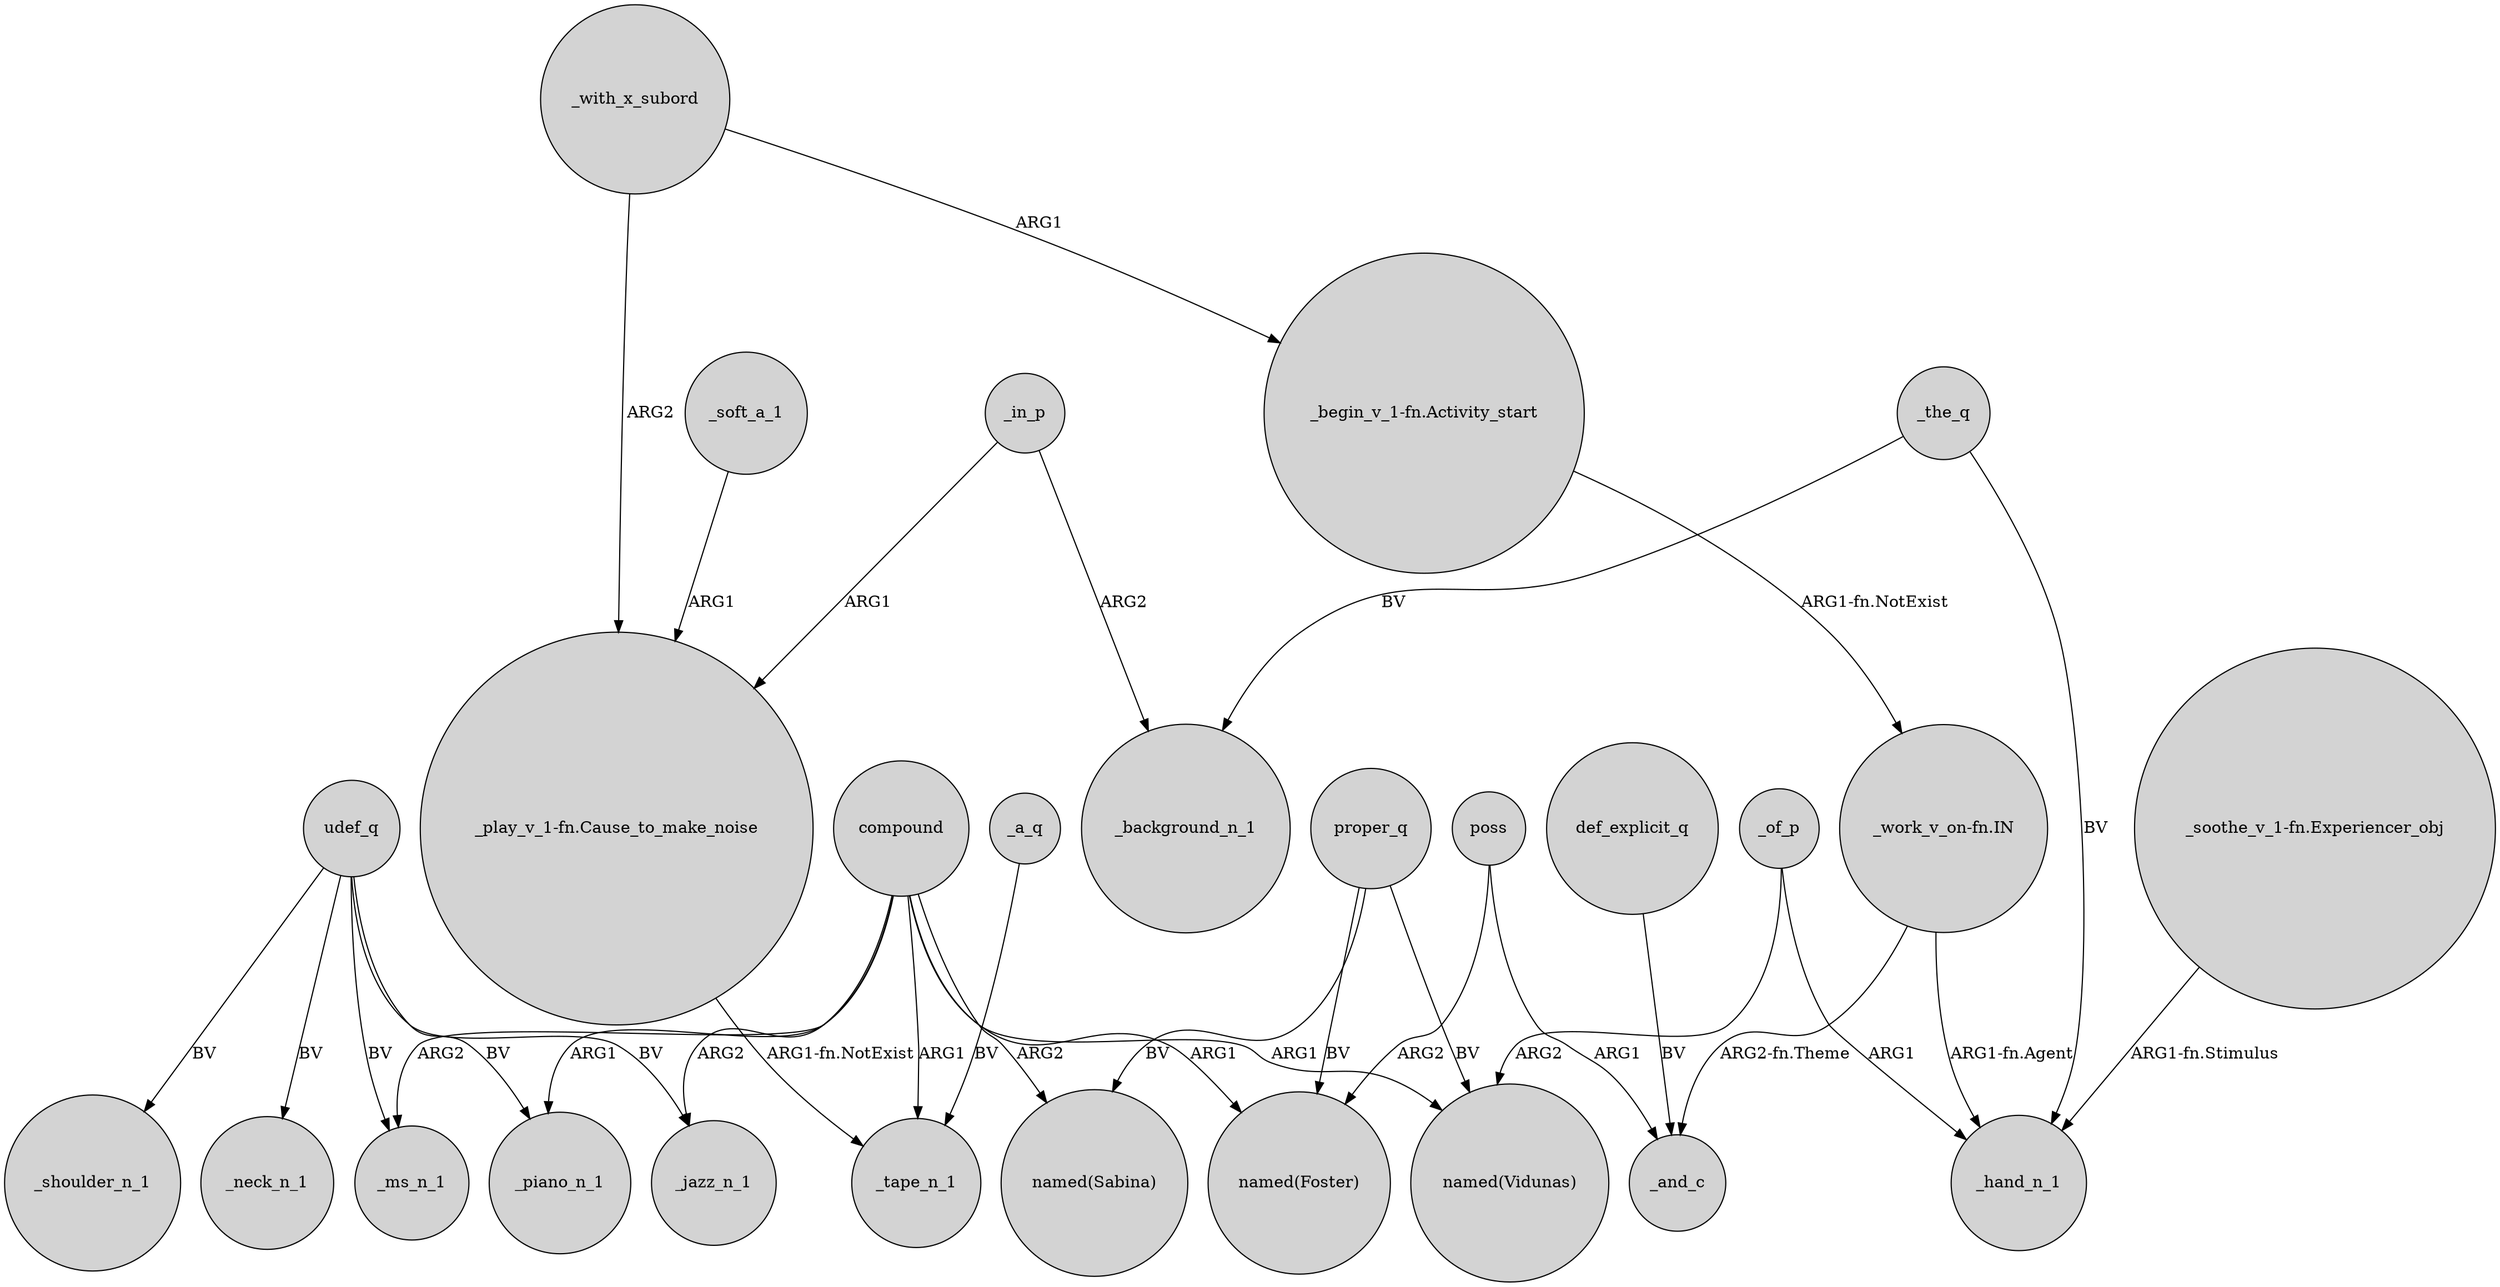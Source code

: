 digraph {
	node [shape=circle style=filled]
	udef_q -> _neck_n_1 [label=BV]
	compound -> _jazz_n_1 [label=ARG2]
	_a_q -> _tape_n_1 [label=BV]
	poss -> _and_c [label=ARG1]
	udef_q -> _piano_n_1 [label=BV]
	compound -> "named(Foster)" [label=ARG1]
	def_explicit_q -> _and_c [label=BV]
	proper_q -> "named(Sabina)" [label=BV]
	"_work_v_on-fn.IN" -> _and_c [label="ARG2-fn.Theme"]
	"_soothe_v_1-fn.Experiencer_obj" -> _hand_n_1 [label="ARG1-fn.Stimulus"]
	proper_q -> "named(Foster)" [label=BV]
	udef_q -> _shoulder_n_1 [label=BV]
	poss -> "named(Foster)" [label=ARG2]
	_with_x_subord -> "_play_v_1-fn.Cause_to_make_noise" [label=ARG2]
	compound -> _ms_n_1 [label=ARG2]
	_the_q -> _hand_n_1 [label=BV]
	compound -> "named(Sabina)" [label=ARG2]
	_with_x_subord -> "_begin_v_1-fn.Activity_start" [label=ARG1]
	udef_q -> _ms_n_1 [label=BV]
	_of_p -> _hand_n_1 [label=ARG1]
	compound -> "named(Vidunas)" [label=ARG1]
	"_begin_v_1-fn.Activity_start" -> "_work_v_on-fn.IN" [label="ARG1-fn.NotExist"]
	compound -> _piano_n_1 [label=ARG1]
	compound -> _tape_n_1 [label=ARG1]
	udef_q -> _jazz_n_1 [label=BV]
	_in_p -> "_play_v_1-fn.Cause_to_make_noise" [label=ARG1]
	_the_q -> _background_n_1 [label=BV]
	"_work_v_on-fn.IN" -> _hand_n_1 [label="ARG1-fn.Agent"]
	_in_p -> _background_n_1 [label=ARG2]
	proper_q -> "named(Vidunas)" [label=BV]
	_of_p -> "named(Vidunas)" [label=ARG2]
	"_play_v_1-fn.Cause_to_make_noise" -> _tape_n_1 [label="ARG1-fn.NotExist"]
	_soft_a_1 -> "_play_v_1-fn.Cause_to_make_noise" [label=ARG1]
}
